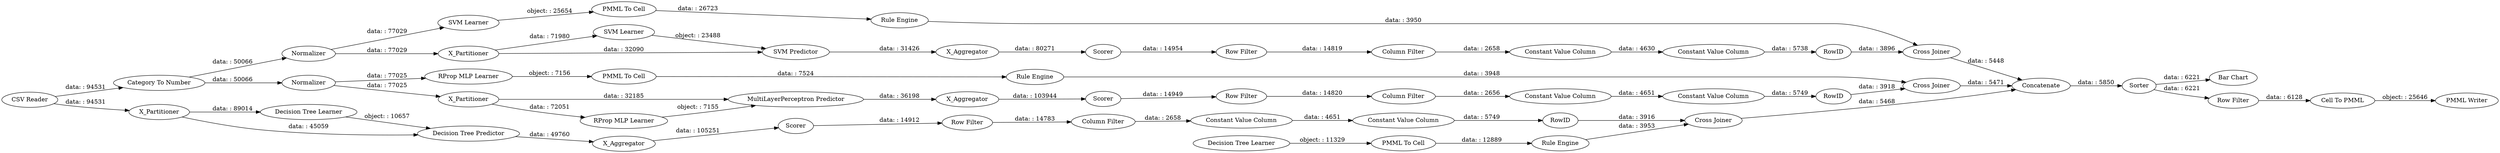 digraph {
	"-6877063208878066162_7" [label=X_Aggregator]
	"-4722359590875127972_294" [label="Column Filter"]
	"-6877063208878066162_32" [label="MultiLayerPerceptron Predictor"]
	"-8984663759166201245_59" [label="Bar Chart"]
	"-4722359590875127972_290" [label="Constant Value Column"]
	"7782259481943814064_39" [label="Cross Joiner"]
	"4592162869135842811_39" [label=Scorer]
	"-8984663759166201245_60" [label=Concatenate]
	"4516257554401219341_34" [label="Rule Engine"]
	"4031253699699781327_293" [label=RowID]
	"2545558862219214764_293" [label=RowID]
	"7782259481943814064_40" [label=Normalizer]
	"-4722359590875127972_293" [label=RowID]
	"7782259481943814064_31" [label="SVM Learner"]
	"4592162869135842811_7" [label=X_Aggregator]
	"4031253699699781327_294" [label="Column Filter"]
	"2545558862219214764_9" [label="Row Filter"]
	"-8984663759166201245_54" [label="Cell To PMML"]
	"7782259481943814064_41" [label=Scorer]
	"4516257554401219341_22" [label="PMML To Cell"]
	"-6877063208878066162_39" [label=Normalizer]
	"7044158934007010589_34" [label="PMML To Cell"]
	"4592162869135842811_38" [label="Cross Joiner"]
	"4031253699699781327_292" [label="Constant Value Column"]
	"-8984663759166201245_52" [label=Sorter]
	"-8984663759166201245_58" [label="Category To Number"]
	"2545558862219214764_292" [label="Constant Value Column"]
	"-6877063208878066162_38" [label="Cross Joiner"]
	"4592162869135842811_2" [label=X_Partitioner]
	"7044158934007010589_33" [label="SVM Learner"]
	"2545558862219214764_294" [label="Column Filter"]
	"4031253699699781327_9" [label="Row Filter"]
	"7782259481943814064_2" [label=X_Partitioner]
	"-6267119633661528410_33" [label="Decision Tree Learner"]
	"4031253699699781327_290" [label="Constant Value Column"]
	"7044158934007010589_35" [label="Rule Engine"]
	"7782259481943814064_32" [label="SVM Predictor"]
	"4592162869135842811_31" [label="Decision Tree Learner"]
	"4516257554401219341_35" [label="RProp MLP Learner"]
	"-4722359590875127972_292" [label="Constant Value Column"]
	"-8984663759166201245_61" [label="PMML Writer"]
	"-8984663759166201245_62" [label="CSV Reader"]
	"-6877063208878066162_2" [label=X_Partitioner]
	"-6877063208878066162_31" [label="RProp MLP Learner"]
	"-8984663759166201245_53" [label="Row Filter"]
	"-6267119633661528410_28" [label="PMML To Cell"]
	"4592162869135842811_32" [label="Decision Tree Predictor"]
	"-4722359590875127972_9" [label="Row Filter"]
	"2545558862219214764_290" [label="Constant Value Column"]
	"-6267119633661528410_34" [label="Rule Engine"]
	"7782259481943814064_7" [label=X_Aggregator]
	"-6877063208878066162_40" [label=Scorer]
	"4592162869135842811_32" -> "4592162869135842811_7" [label="data: : 49760"]
	"-8984663759166201245_54" -> "-8984663759166201245_61" [label="object: : 25646"]
	"4592162869135842811_2" -> "4592162869135842811_32" [label="data: : 45059"]
	"-4722359590875127972_294" -> "-4722359590875127972_290" [label="data: : 2656"]
	"2545558862219214764_292" -> "2545558862219214764_293" [label="data: : 5749"]
	"7782259481943814064_40" -> "7782259481943814064_2" [label="data: : 77029"]
	"-6877063208878066162_38" -> "-8984663759166201245_60" [label="data: : 5471"]
	"-8984663759166201245_53" -> "-8984663759166201245_54" [label="data: : 6128"]
	"4031253699699781327_294" -> "4031253699699781327_290" [label="data: : 2658"]
	"-6877063208878066162_31" -> "-6877063208878066162_32" [label="object: : 7155"]
	"-6267119633661528410_28" -> "-6267119633661528410_34" [label="data: : 12889"]
	"7044158934007010589_33" -> "7044158934007010589_34" [label="object: : 25654"]
	"4031253699699781327_9" -> "4031253699699781327_294" [label="data: : 14819"]
	"-4722359590875127972_290" -> "-4722359590875127972_292" [label="data: : 4651"]
	"2545558862219214764_9" -> "2545558862219214764_294" [label="data: : 14783"]
	"-6877063208878066162_7" -> "-6877063208878066162_40" [label="data: : 103944"]
	"-6267119633661528410_33" -> "-6267119633661528410_28" [label="object: : 11329"]
	"4031253699699781327_293" -> "7782259481943814064_39" [label="data: : 3896"]
	"7782259481943814064_31" -> "7782259481943814064_32" [label="object: : 23488"]
	"-6267119633661528410_34" -> "4592162869135842811_38" [label="data: : 3953"]
	"-6877063208878066162_39" -> "-6877063208878066162_2" [label="data: : 77025"]
	"-6877063208878066162_40" -> "-4722359590875127972_9" [label="data: : 14949"]
	"2545558862219214764_294" -> "2545558862219214764_290" [label="data: : 2658"]
	"4031253699699781327_292" -> "4031253699699781327_293" [label="data: : 5738"]
	"4592162869135842811_2" -> "4592162869135842811_31" [label="data: : 89014"]
	"4592162869135842811_38" -> "-8984663759166201245_60" [label="data: : 5468"]
	"4592162869135842811_39" -> "2545558862219214764_9" [label="data: : 14912"]
	"7782259481943814064_7" -> "7782259481943814064_41" [label="data: : 80271"]
	"-4722359590875127972_292" -> "-4722359590875127972_293" [label="data: : 5749"]
	"-8984663759166201245_58" -> "7782259481943814064_40" [label="data: : 50066"]
	"4516257554401219341_35" -> "4516257554401219341_22" [label="object: : 7156"]
	"-4722359590875127972_9" -> "-4722359590875127972_294" [label="data: : 14820"]
	"7044158934007010589_34" -> "7044158934007010589_35" [label="data: : 26723"]
	"7782259481943814064_2" -> "7782259481943814064_31" [label="data: : 71980"]
	"-8984663759166201245_60" -> "-8984663759166201245_52" [label="data: : 5850"]
	"7782259481943814064_2" -> "7782259481943814064_32" [label="data: : 32090"]
	"-8984663759166201245_52" -> "-8984663759166201245_59" [label="data: : 6221"]
	"7782259481943814064_32" -> "7782259481943814064_7" [label="data: : 31426"]
	"-6877063208878066162_2" -> "-6877063208878066162_31" [label="data: : 72051"]
	"-8984663759166201245_62" -> "-8984663759166201245_58" [label="data: : 94531"]
	"-8984663759166201245_58" -> "-6877063208878066162_39" [label="data: : 50066"]
	"-6877063208878066162_32" -> "-6877063208878066162_7" [label="data: : 36198"]
	"7044158934007010589_35" -> "7782259481943814064_39" [label="data: : 3950"]
	"4516257554401219341_22" -> "4516257554401219341_34" [label="data: : 7524"]
	"4592162869135842811_31" -> "4592162869135842811_32" [label="object: : 10657"]
	"7782259481943814064_39" -> "-8984663759166201245_60" [label="data: : 5448"]
	"2545558862219214764_290" -> "2545558862219214764_292" [label="data: : 4651"]
	"-6877063208878066162_2" -> "-6877063208878066162_32" [label="data: : 32185"]
	"-8984663759166201245_62" -> "4592162869135842811_2" [label="data: : 94531"]
	"7782259481943814064_41" -> "4031253699699781327_9" [label="data: : 14954"]
	"-8984663759166201245_52" -> "-8984663759166201245_53" [label="data: : 6221"]
	"2545558862219214764_293" -> "4592162869135842811_38" [label="data: : 3916"]
	"4592162869135842811_7" -> "4592162869135842811_39" [label="data: : 105251"]
	"-4722359590875127972_293" -> "-6877063208878066162_38" [label="data: : 3918"]
	"7782259481943814064_40" -> "7044158934007010589_33" [label="data: : 77029"]
	"4031253699699781327_290" -> "4031253699699781327_292" [label="data: : 4630"]
	"-6877063208878066162_39" -> "4516257554401219341_35" [label="data: : 77025"]
	"4516257554401219341_34" -> "-6877063208878066162_38" [label="data: : 3948"]
	rankdir=LR
}
